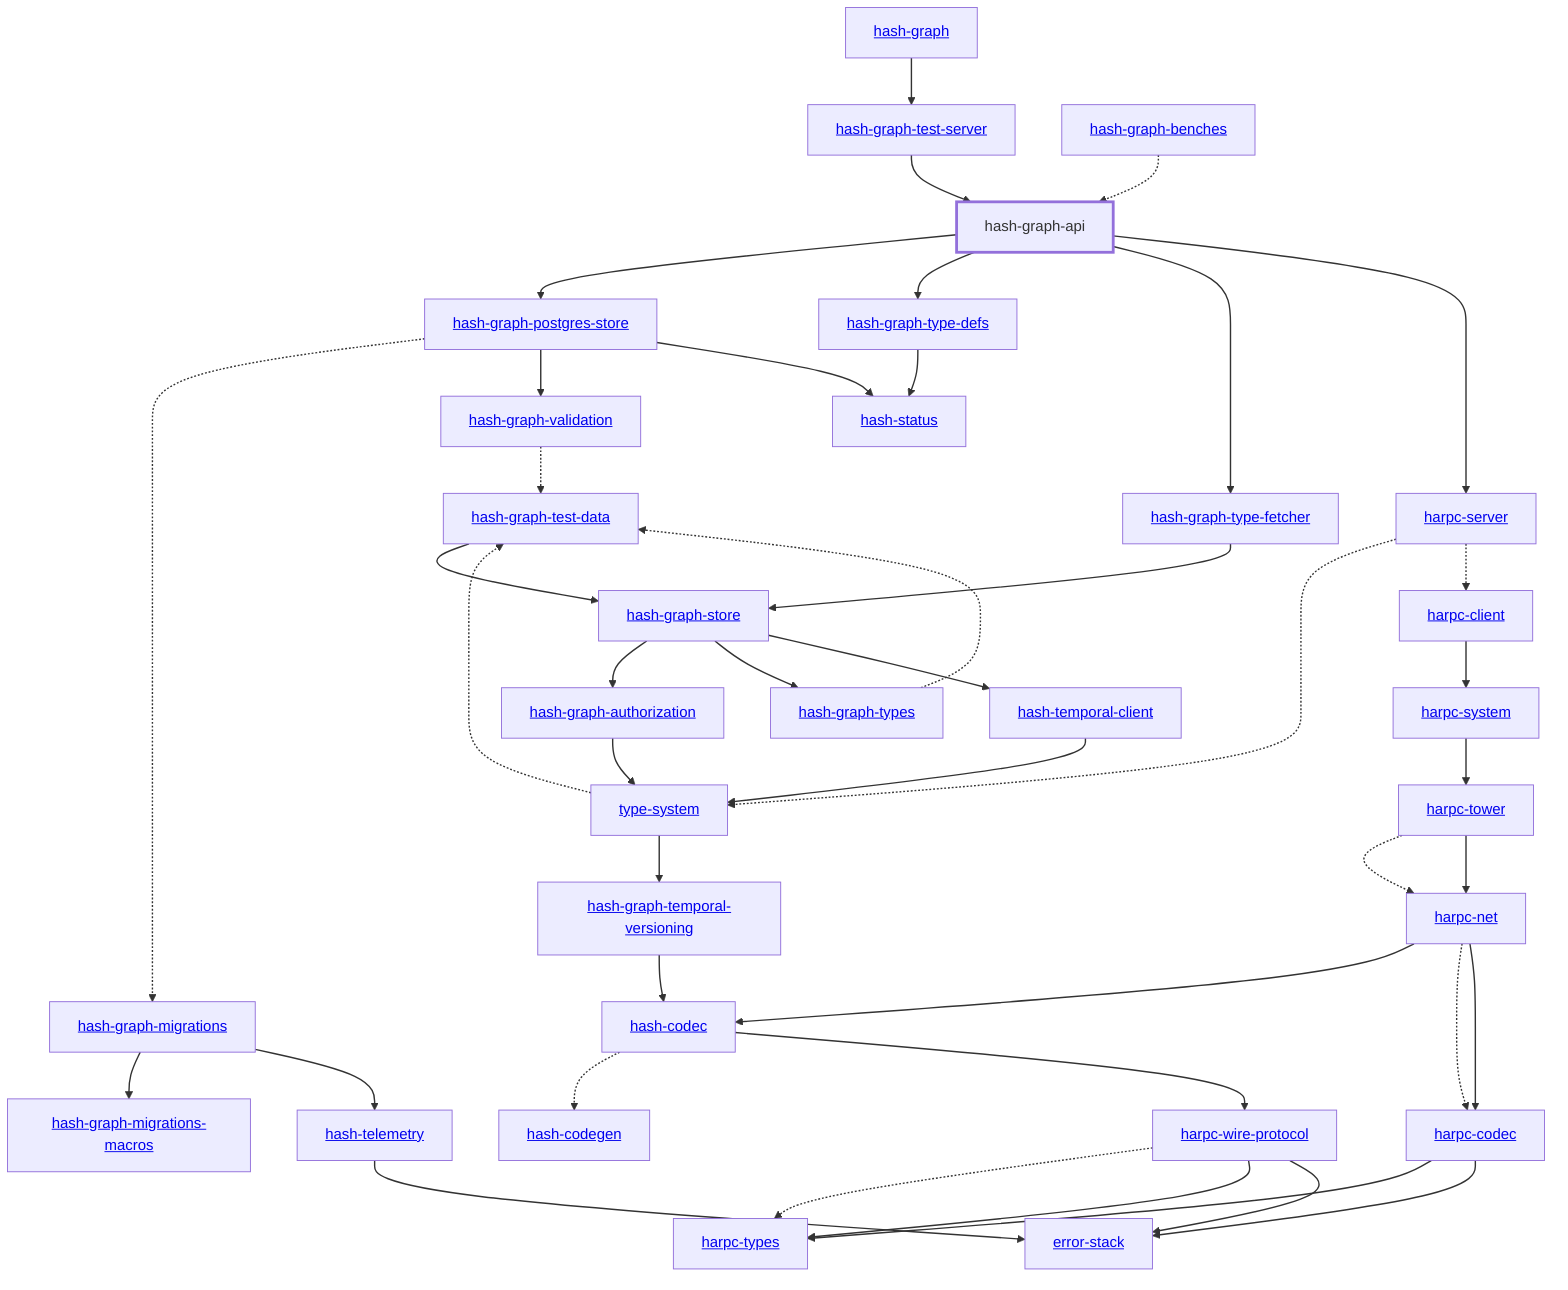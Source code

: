 graph TD
    linkStyle default stroke-width:1.5px
    classDef default stroke-width:1px
    classDef root stroke-width:3px
    classDef dev stroke-width:1px
    classDef build stroke-width:1px
    %% Legend
    %% --> : Normal dependency
    %% -.-> : Dev dependency
    %% ---> : Build dependency
    0[<a href="../hash_graph/index.html">hash-graph</a>]
    1[<a href="../type_system/index.html">type-system</a>]
    2[<a href="../hash_codec/index.html">hash-codec</a>]
    3[<a href="../hash_codegen/index.html">hash-codegen</a>]
    4[hash-graph-api]
    class 4 root
    5[<a href="../hash_graph_authorization/index.html">hash-graph-authorization</a>]
    6[<a href="../hash_graph_migrations/index.html">hash-graph-migrations</a>]
    7[<a href="../hash_graph_migrations_macros/index.html">hash-graph-migrations-macros</a>]
    8[<a href="../hash_graph_postgres_store/index.html">hash-graph-postgres-store</a>]
    9[<a href="../hash_graph_store/index.html">hash-graph-store</a>]
    10[<a href="../hash_graph_temporal_versioning/index.html">hash-graph-temporal-versioning</a>]
    11[<a href="../hash_graph_test_server/index.html">hash-graph-test-server</a>]
    12[<a href="../hash_graph_type_defs/index.html">hash-graph-type-defs</a>]
    13[<a href="../hash_graph_type_fetcher/index.html">hash-graph-type-fetcher</a>]
    14[<a href="../hash_graph_types/index.html">hash-graph-types</a>]
    15[<a href="../hash_graph_validation/index.html">hash-graph-validation</a>]
    16[<a href="../harpc_client/index.html">harpc-client</a>]
    17[<a href="../harpc_codec/index.html">harpc-codec</a>]
    18[<a href="../harpc_net/index.html">harpc-net</a>]
    19[<a href="../harpc_server/index.html">harpc-server</a>]
    20[<a href="../harpc_system/index.html">harpc-system</a>]
    21[<a href="../harpc_tower/index.html">harpc-tower</a>]
    22[<a href="../harpc_types/index.html">harpc-types</a>]
    23[<a href="../harpc_wire_protocol/index.html">harpc-wire-protocol</a>]
    24[<a href="../hash_status/index.html">hash-status</a>]
    25[<a href="../hash_telemetry/index.html">hash-telemetry</a>]
    26[<a href="../hash_temporal_client/index.html">hash-temporal-client</a>]
    27[<a href="../error_stack/index.html">error-stack</a>]
    28[<a href="../hash_graph_benches/index.html">hash-graph-benches</a>]
    29[<a href="../hash_graph_test_data/index.html">hash-graph-test-data</a>]
    0 --> 11
    1 --> 10
    1 -.-> 29
    2 -.-> 3
    2 --> 23
    4 --> 8
    4 --> 12
    4 --> 13
    4 --> 19
    5 --> 1
    6 --> 7
    6 --> 25
    8 -.-> 6
    8 --> 15
    8 --> 24
    9 --> 5
    9 --> 14
    9 --> 26
    10 --> 2
    11 --> 4
    12 --> 24
    13 --> 9
    14 -.-> 29
    15 -.-> 29
    16 --> 20
    17 --> 22
    17 --> 27
    18 --> 2
    18 -.-> 17
    18 --> 17
    19 -.-> 1
    19 -.-> 16
    20 --> 21
    21 -.-> 18
    21 --> 18
    23 -.-> 22
    23 --> 22
    23 --> 27
    25 --> 27
    26 --> 1
    28 -.-> 4
    29 --> 9